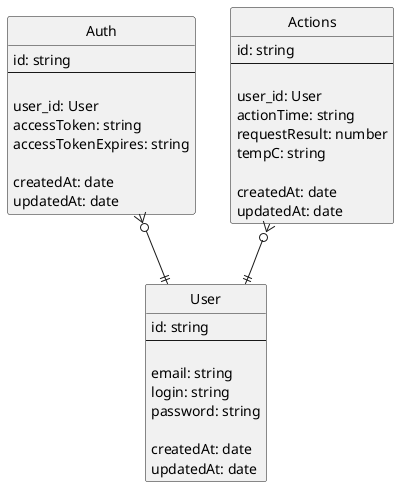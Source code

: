 @startuml

' hide "E" circle
hide circle

' straight arrows
' skinparam linetype ortho

entity Auth {
  id: string
  --

  user_id: User
  accessToken: string
  accessTokenExpires: string

  createdAt: date
  updatedAt: date
}


entity User {
  id: string
  --

  email: string
  login: string
  password: string

  createdAt: date
  updatedAt: date
}

entity Actions {
  id: string
  --

  user_id: User
  actionTime: string
  requestResult: number
  tempC: string

  createdAt: date
  updatedAt: date
}

Auth }o--|| User
Actions }o--|| User
@enduml
